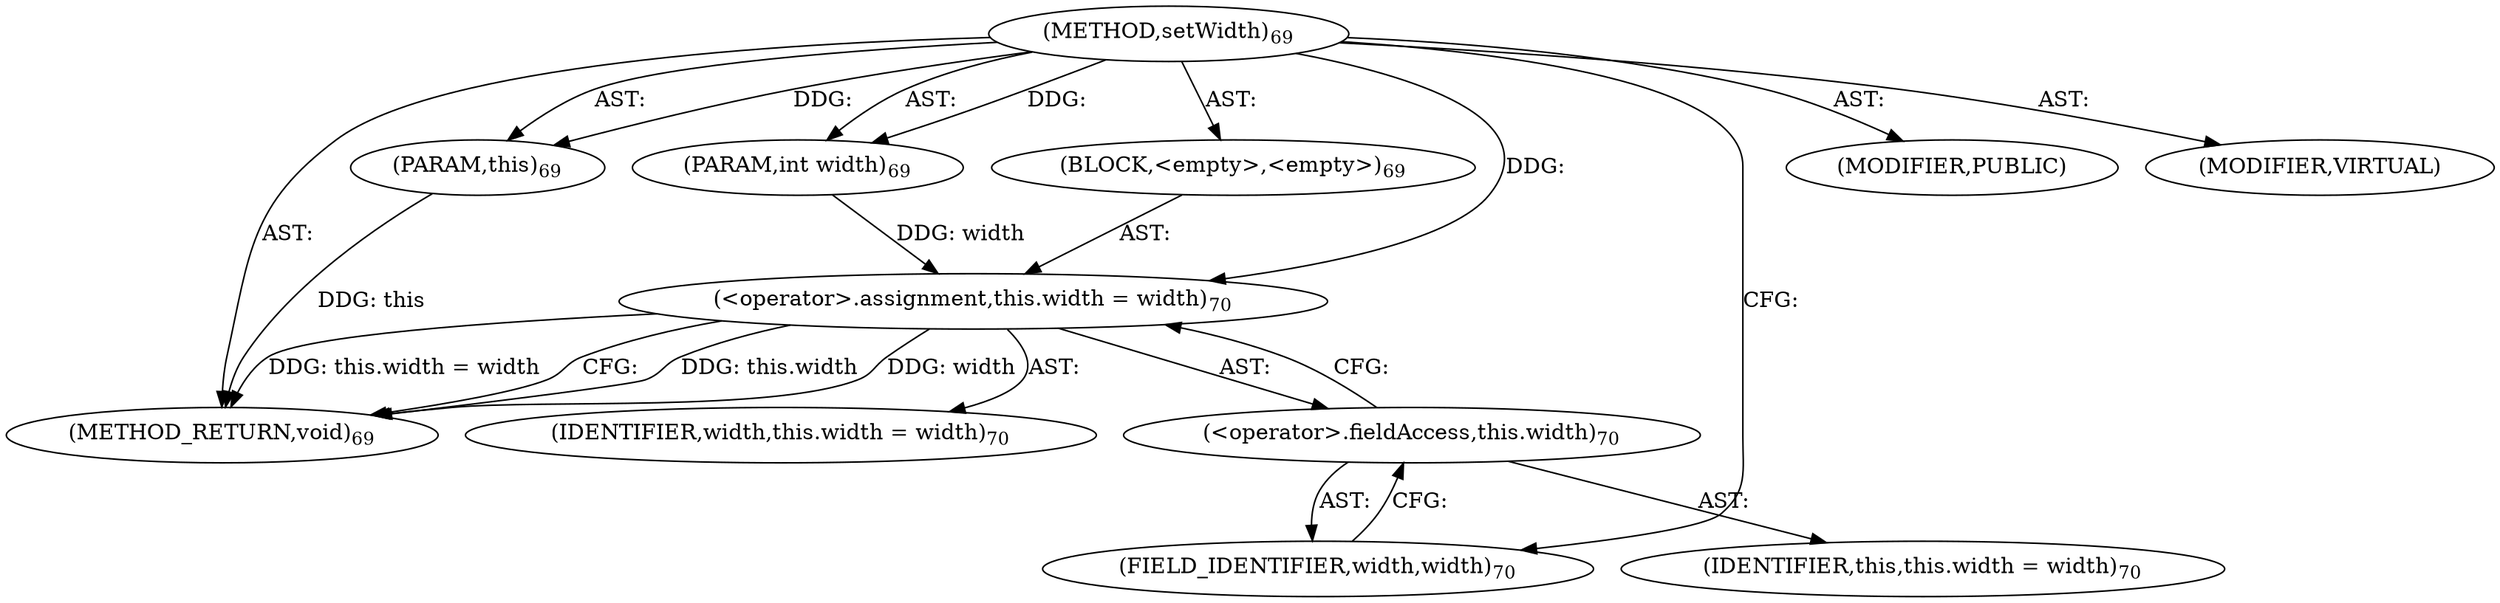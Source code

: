 digraph "setWidth" {  
"111669149696" [label = <(METHOD,setWidth)<SUB>69</SUB>> ]
"115964116992" [label = <(PARAM,this)<SUB>69</SUB>> ]
"115964116996" [label = <(PARAM,int width)<SUB>69</SUB>> ]
"25769803776" [label = <(BLOCK,&lt;empty&gt;,&lt;empty&gt;)<SUB>69</SUB>> ]
"30064771072" [label = <(&lt;operator&gt;.assignment,this.width = width)<SUB>70</SUB>> ]
"30064771073" [label = <(&lt;operator&gt;.fieldAccess,this.width)<SUB>70</SUB>> ]
"68719476736" [label = <(IDENTIFIER,this,this.width = width)<SUB>70</SUB>> ]
"55834574848" [label = <(FIELD_IDENTIFIER,width,width)<SUB>70</SUB>> ]
"68719476740" [label = <(IDENTIFIER,width,this.width = width)<SUB>70</SUB>> ]
"133143986181" [label = <(MODIFIER,PUBLIC)> ]
"133143986182" [label = <(MODIFIER,VIRTUAL)> ]
"128849018880" [label = <(METHOD_RETURN,void)<SUB>69</SUB>> ]
  "111669149696" -> "115964116992"  [ label = "AST: "] 
  "111669149696" -> "115964116996"  [ label = "AST: "] 
  "111669149696" -> "25769803776"  [ label = "AST: "] 
  "111669149696" -> "133143986181"  [ label = "AST: "] 
  "111669149696" -> "133143986182"  [ label = "AST: "] 
  "111669149696" -> "128849018880"  [ label = "AST: "] 
  "25769803776" -> "30064771072"  [ label = "AST: "] 
  "30064771072" -> "30064771073"  [ label = "AST: "] 
  "30064771072" -> "68719476740"  [ label = "AST: "] 
  "30064771073" -> "68719476736"  [ label = "AST: "] 
  "30064771073" -> "55834574848"  [ label = "AST: "] 
  "30064771072" -> "128849018880"  [ label = "CFG: "] 
  "30064771073" -> "30064771072"  [ label = "CFG: "] 
  "55834574848" -> "30064771073"  [ label = "CFG: "] 
  "111669149696" -> "55834574848"  [ label = "CFG: "] 
  "115964116992" -> "128849018880"  [ label = "DDG: this"] 
  "30064771072" -> "128849018880"  [ label = "DDG: this.width"] 
  "30064771072" -> "128849018880"  [ label = "DDG: width"] 
  "30064771072" -> "128849018880"  [ label = "DDG: this.width = width"] 
  "111669149696" -> "115964116992"  [ label = "DDG: "] 
  "111669149696" -> "115964116996"  [ label = "DDG: "] 
  "115964116996" -> "30064771072"  [ label = "DDG: width"] 
  "111669149696" -> "30064771072"  [ label = "DDG: "] 
}
